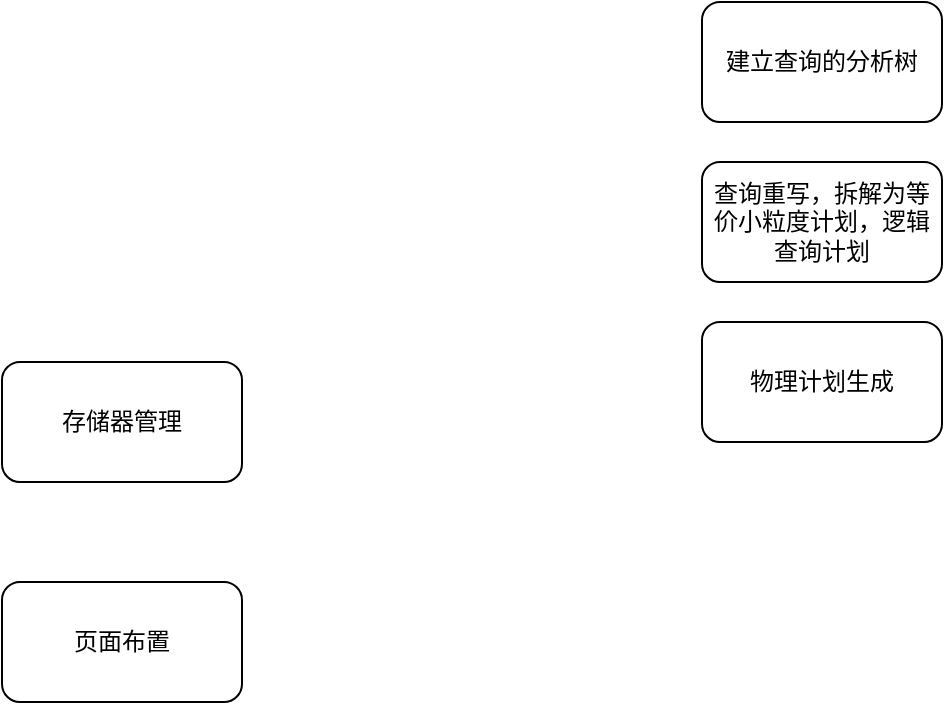 <mxfile version="21.6.9" type="github">
  <diagram name="第 1 页" id="Q7naMrC6Kvpnw0ZEDGrH">
    <mxGraphModel dx="1674" dy="791" grid="1" gridSize="10" guides="1" tooltips="1" connect="1" arrows="1" fold="1" page="1" pageScale="1" pageWidth="850" pageHeight="1100" math="0" shadow="0">
      <root>
        <mxCell id="0" />
        <mxCell id="1" parent="0" />
        <mxCell id="Du9PlEkG9IoCYQ9bVBYp-1" value="页面布置" style="rounded=1;whiteSpace=wrap;html=1;" vertex="1" parent="1">
          <mxGeometry x="40" y="710" width="120" height="60" as="geometry" />
        </mxCell>
        <mxCell id="Du9PlEkG9IoCYQ9bVBYp-2" value="存储器管理" style="rounded=1;whiteSpace=wrap;html=1;" vertex="1" parent="1">
          <mxGeometry x="40" y="600" width="120" height="60" as="geometry" />
        </mxCell>
        <mxCell id="Du9PlEkG9IoCYQ9bVBYp-3" value="建立查询的分析树" style="rounded=1;whiteSpace=wrap;html=1;" vertex="1" parent="1">
          <mxGeometry x="390" y="420" width="120" height="60" as="geometry" />
        </mxCell>
        <mxCell id="Du9PlEkG9IoCYQ9bVBYp-4" value="查询重写，拆解为等价小粒度计划，逻辑查询计划" style="rounded=1;whiteSpace=wrap;html=1;" vertex="1" parent="1">
          <mxGeometry x="390" y="500" width="120" height="60" as="geometry" />
        </mxCell>
        <mxCell id="Du9PlEkG9IoCYQ9bVBYp-5" value="物理计划生成" style="rounded=1;whiteSpace=wrap;html=1;" vertex="1" parent="1">
          <mxGeometry x="390" y="580" width="120" height="60" as="geometry" />
        </mxCell>
      </root>
    </mxGraphModel>
  </diagram>
</mxfile>
